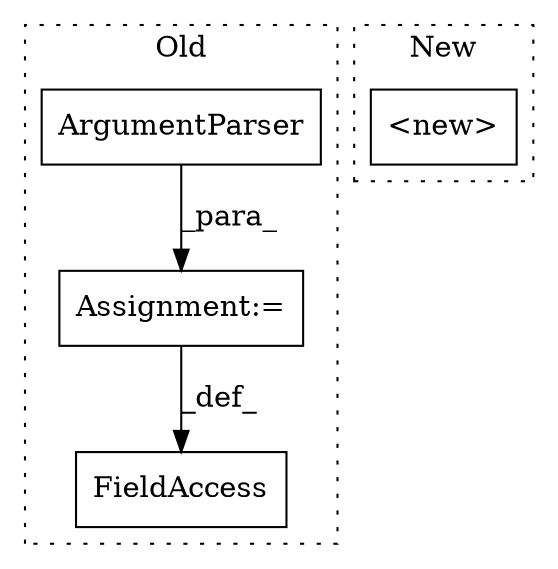 digraph G {
subgraph cluster0 {
1 [label="ArgumentParser" a="32" s="492,523" l="15,1" shape="box"];
3 [label="FieldAccess" a="22" s="819" l="13" shape="box"];
4 [label="Assignment:=" a="7" s="832" l="1" shape="box"];
label = "Old";
style="dotted";
}
subgraph cluster1 {
2 [label="<new>" a="46" s="467" l="8" shape="box"];
label = "New";
style="dotted";
}
1 -> 4 [label="_para_"];
4 -> 3 [label="_def_"];
}